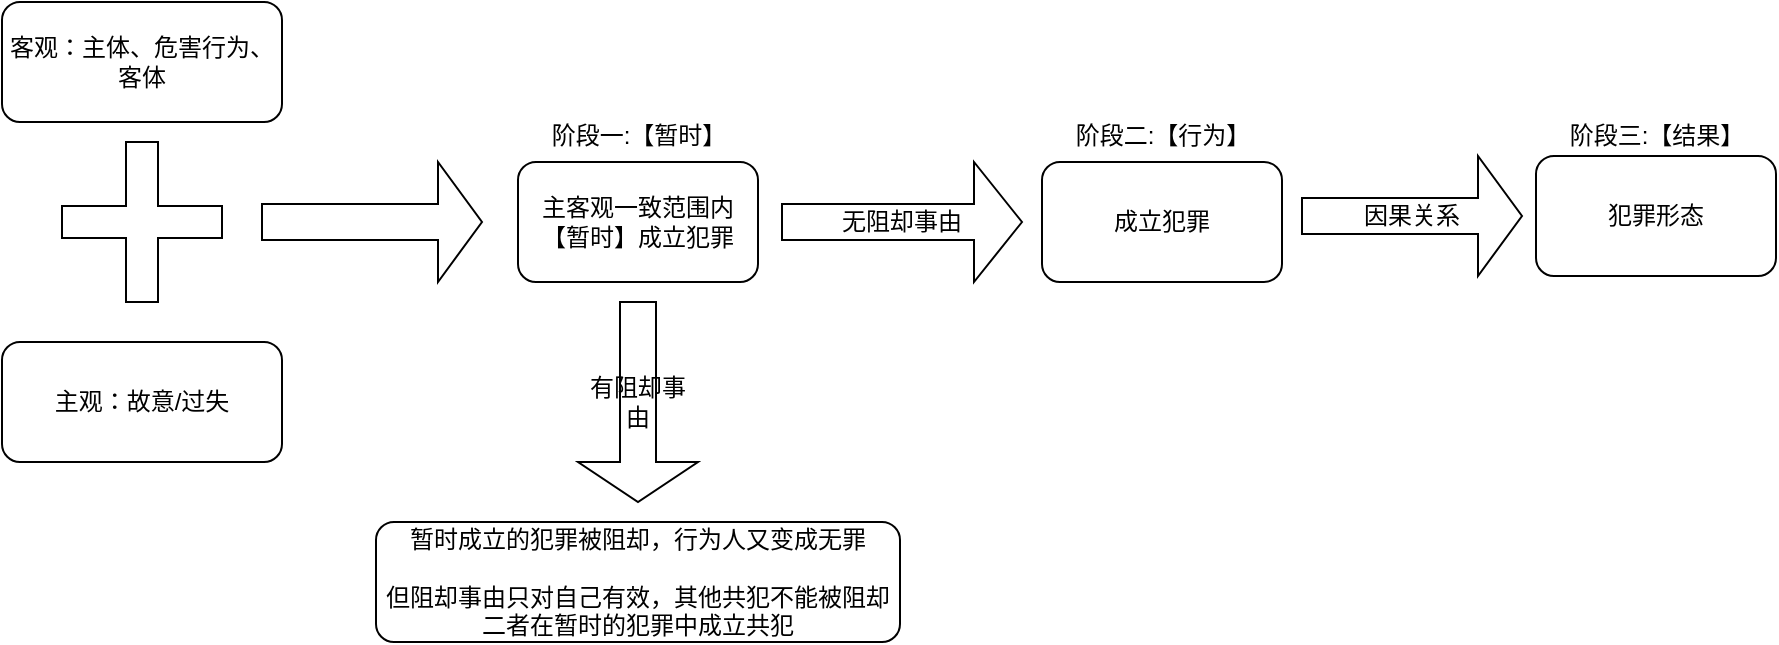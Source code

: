 <mxfile version="13.0.3" type="device"><diagram id="pdSaPcHoK8smRB2g68_v" name="第 1 页"><mxGraphModel dx="946" dy="680" grid="1" gridSize="10" guides="1" tooltips="1" connect="1" arrows="1" fold="1" page="1" pageScale="1" pageWidth="827" pageHeight="1169" math="0" shadow="0"><root><mxCell id="0"/><mxCell id="1" parent="0"/><mxCell id="auyvwyBJt95xyRXR_Rhw-1" value="客观：主体、危害行为、客体" style="rounded=1;whiteSpace=wrap;html=1;" vertex="1" parent="1"><mxGeometry x="60" y="130" width="140" height="60" as="geometry"/></mxCell><mxCell id="auyvwyBJt95xyRXR_Rhw-2" value="主观：故意/过失" style="rounded=1;whiteSpace=wrap;html=1;" vertex="1" parent="1"><mxGeometry x="60" y="300" width="140" height="60" as="geometry"/></mxCell><mxCell id="auyvwyBJt95xyRXR_Rhw-4" value="" style="shape=cross;whiteSpace=wrap;html=1;" vertex="1" parent="1"><mxGeometry x="90" y="200" width="80" height="80" as="geometry"/></mxCell><mxCell id="auyvwyBJt95xyRXR_Rhw-5" value="" style="shape=singleArrow;whiteSpace=wrap;html=1;" vertex="1" parent="1"><mxGeometry x="190" y="210" width="110" height="60" as="geometry"/></mxCell><mxCell id="auyvwyBJt95xyRXR_Rhw-6" value="主客观一致范围内【暂时】成立犯罪" style="rounded=1;whiteSpace=wrap;html=1;" vertex="1" parent="1"><mxGeometry x="318" y="210" width="120" height="60" as="geometry"/></mxCell><mxCell id="auyvwyBJt95xyRXR_Rhw-8" value="阶段一:【暂时】" style="text;html=1;align=center;verticalAlign=middle;resizable=0;points=[];autosize=1;" vertex="1" parent="1"><mxGeometry x="328" y="187" width="100" height="20" as="geometry"/></mxCell><mxCell id="auyvwyBJt95xyRXR_Rhw-9" value="无阻却事由" style="shape=singleArrow;whiteSpace=wrap;html=1;" vertex="1" parent="1"><mxGeometry x="450" y="210" width="120" height="60" as="geometry"/></mxCell><mxCell id="auyvwyBJt95xyRXR_Rhw-10" value="有阻却事由" style="shape=singleArrow;direction=south;whiteSpace=wrap;html=1;" vertex="1" parent="1"><mxGeometry x="348" y="280" width="60" height="100" as="geometry"/></mxCell><mxCell id="auyvwyBJt95xyRXR_Rhw-11" value="暂时成立的犯罪被阻却，行为人又变成无罪&lt;br&gt;&lt;br&gt;但阻却事由只对自己有效，其他共犯不能被阻却&lt;br&gt;二者在暂时的犯罪中成立共犯" style="rounded=1;whiteSpace=wrap;html=1;" vertex="1" parent="1"><mxGeometry x="247" y="390" width="262" height="60" as="geometry"/></mxCell><mxCell id="auyvwyBJt95xyRXR_Rhw-12" value="成立犯罪" style="rounded=1;whiteSpace=wrap;html=1;" vertex="1" parent="1"><mxGeometry x="580" y="210" width="120" height="60" as="geometry"/></mxCell><mxCell id="auyvwyBJt95xyRXR_Rhw-13" value="阶段二:【行为】" style="text;html=1;align=center;verticalAlign=middle;resizable=0;points=[];autosize=1;" vertex="1" parent="1"><mxGeometry x="590" y="187" width="100" height="20" as="geometry"/></mxCell><mxCell id="auyvwyBJt95xyRXR_Rhw-14" value="因果关系" style="shape=singleArrow;whiteSpace=wrap;html=1;" vertex="1" parent="1"><mxGeometry x="710" y="207" width="110" height="60" as="geometry"/></mxCell><mxCell id="auyvwyBJt95xyRXR_Rhw-15" value="犯罪形态" style="rounded=1;whiteSpace=wrap;html=1;" vertex="1" parent="1"><mxGeometry x="827" y="207" width="120" height="60" as="geometry"/></mxCell><mxCell id="auyvwyBJt95xyRXR_Rhw-16" value="阶段三:【结果】" style="text;html=1;align=center;verticalAlign=middle;resizable=0;points=[];autosize=1;" vertex="1" parent="1"><mxGeometry x="837" y="187" width="100" height="20" as="geometry"/></mxCell></root></mxGraphModel></diagram></mxfile>